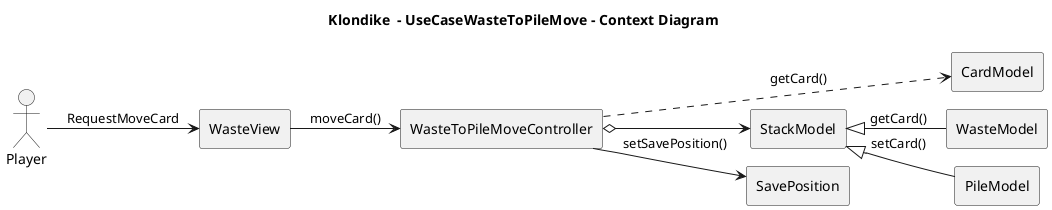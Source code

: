 @startuml ContextDiagramUseCaseWasteToPileMove
!pragma layout smetana
title Klondike  - UseCaseWasteToPileMove - Context Diagram
left to right direction

actor Player
rectangle WasteView
rectangle WasteToPileMoveController
' rectangle Deck
' rectangle StockView
rectangle WasteModel
rectangle PileModel
rectangle CardModel
rectangle StackModel

rectangle SavePosition

Player --> WasteView: RequestMoveCard
WasteView --> WasteToPileMoveController: moveCard()
WasteToPileMoveController ...> CardModel: getCard()
WasteToPileMoveController O--> StackModel
StackModel <|-- WasteModel: getCard()
StackModel <|-- PileModel: setCard()
WasteToPileMoveController --> SavePosition: setSavePosition()


@enduml
